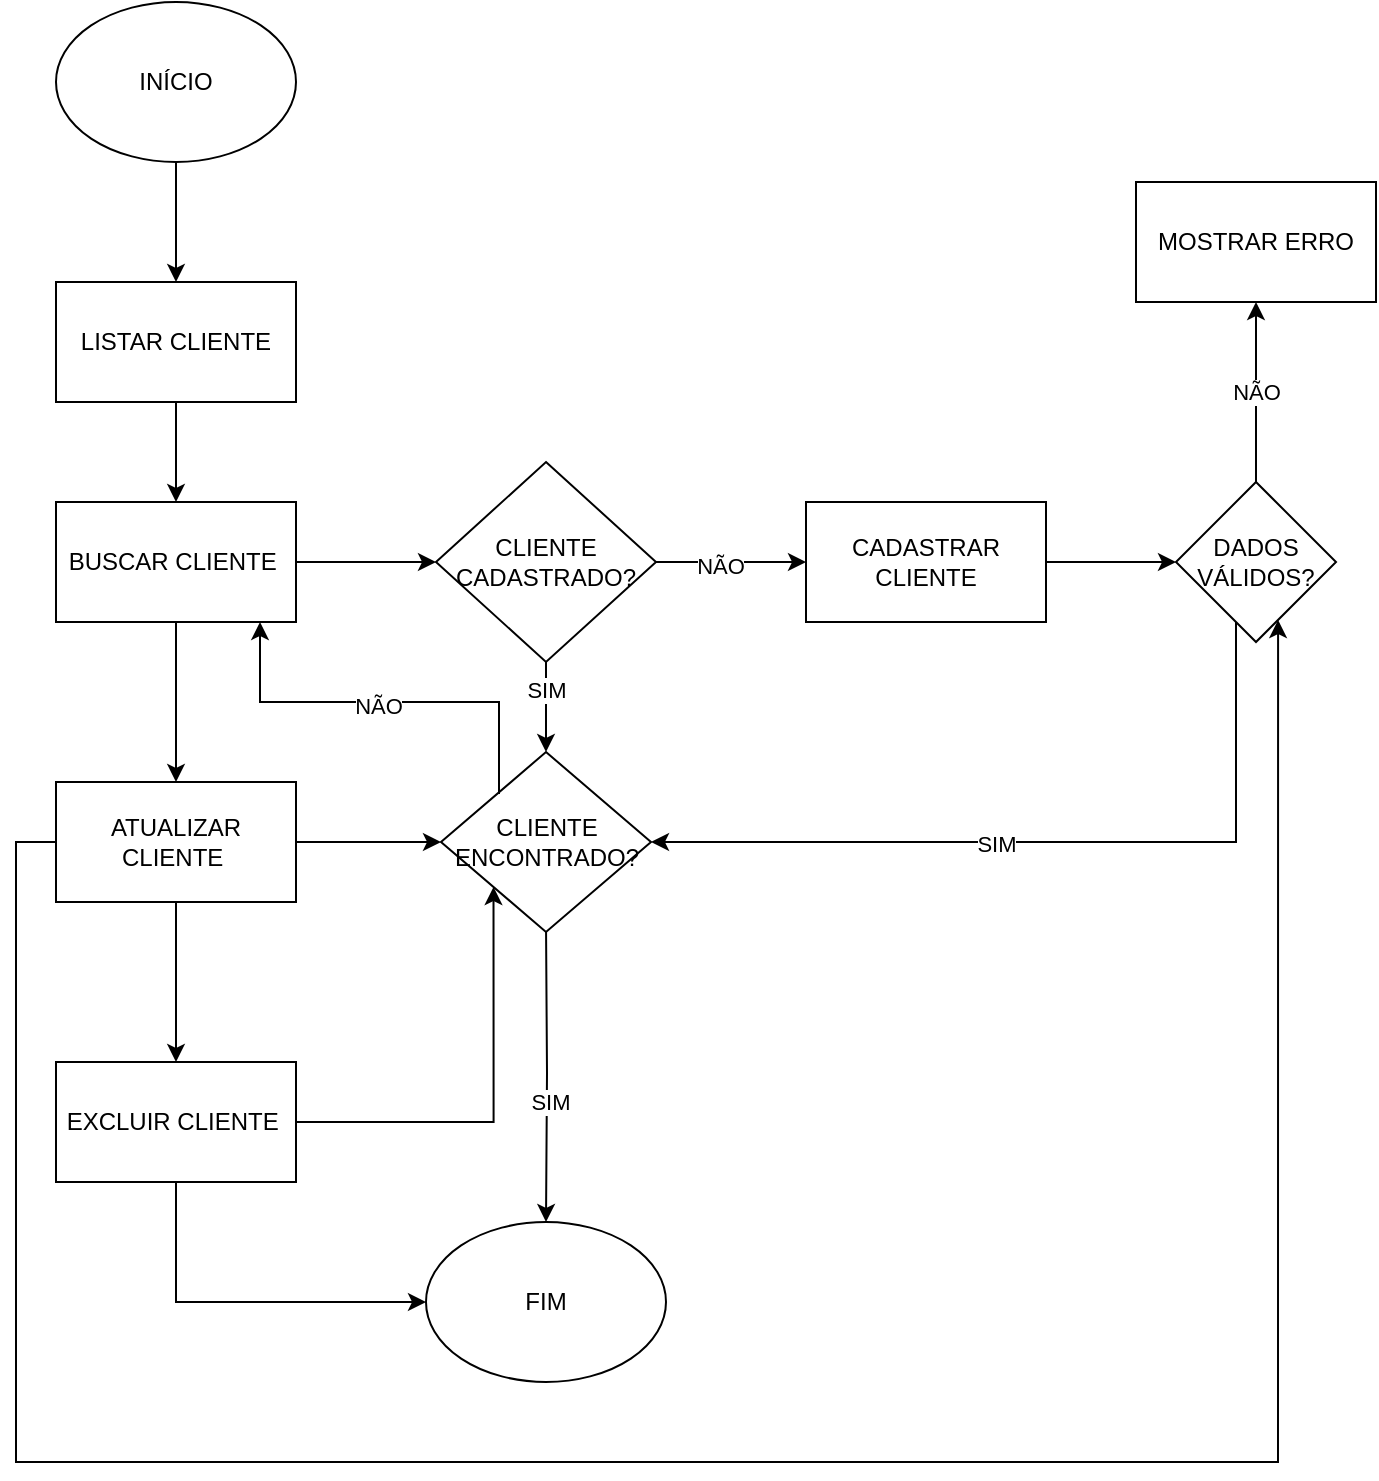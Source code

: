 <mxfile version="24.4.6" type="device">
  <diagram name="Página-1" id="dKwEbfN77uNNyOMGRZaD">
    <mxGraphModel dx="1434" dy="782" grid="1" gridSize="10" guides="1" tooltips="1" connect="1" arrows="1" fold="1" page="1" pageScale="1" pageWidth="827" pageHeight="1169" math="0" shadow="0">
      <root>
        <mxCell id="0" />
        <mxCell id="1" parent="0" />
        <mxCell id="VYiEM14LJb83dmkJ5VDQ-44" value="" style="edgeStyle=orthogonalEdgeStyle;rounded=0;orthogonalLoop=1;jettySize=auto;html=1;" edge="1" parent="1" source="VYiEM14LJb83dmkJ5VDQ-42" target="VYiEM14LJb83dmkJ5VDQ-43">
          <mxGeometry relative="1" as="geometry" />
        </mxCell>
        <mxCell id="VYiEM14LJb83dmkJ5VDQ-42" value="INÍCIO" style="ellipse;whiteSpace=wrap;html=1;" vertex="1" parent="1">
          <mxGeometry x="80" y="40" width="120" height="80" as="geometry" />
        </mxCell>
        <mxCell id="VYiEM14LJb83dmkJ5VDQ-46" value="" style="edgeStyle=orthogonalEdgeStyle;rounded=0;orthogonalLoop=1;jettySize=auto;html=1;" edge="1" parent="1" source="VYiEM14LJb83dmkJ5VDQ-43" target="VYiEM14LJb83dmkJ5VDQ-45">
          <mxGeometry relative="1" as="geometry" />
        </mxCell>
        <mxCell id="VYiEM14LJb83dmkJ5VDQ-43" value="LISTAR CLIENTE" style="rounded=0;whiteSpace=wrap;html=1;" vertex="1" parent="1">
          <mxGeometry x="80" y="180" width="120" height="60" as="geometry" />
        </mxCell>
        <mxCell id="VYiEM14LJb83dmkJ5VDQ-48" value="" style="edgeStyle=orthogonalEdgeStyle;rounded=0;orthogonalLoop=1;jettySize=auto;html=1;" edge="1" parent="1" source="VYiEM14LJb83dmkJ5VDQ-45" target="VYiEM14LJb83dmkJ5VDQ-47">
          <mxGeometry relative="1" as="geometry" />
        </mxCell>
        <mxCell id="VYiEM14LJb83dmkJ5VDQ-63" value="" style="edgeStyle=orthogonalEdgeStyle;rounded=0;orthogonalLoop=1;jettySize=auto;html=1;" edge="1" parent="1" source="VYiEM14LJb83dmkJ5VDQ-45" target="VYiEM14LJb83dmkJ5VDQ-62">
          <mxGeometry relative="1" as="geometry" />
        </mxCell>
        <mxCell id="VYiEM14LJb83dmkJ5VDQ-45" value="BUSCAR CLIENTE&amp;nbsp;" style="rounded=0;whiteSpace=wrap;html=1;" vertex="1" parent="1">
          <mxGeometry x="80" y="290" width="120" height="60" as="geometry" />
        </mxCell>
        <mxCell id="VYiEM14LJb83dmkJ5VDQ-50" value="" style="edgeStyle=orthogonalEdgeStyle;rounded=0;orthogonalLoop=1;jettySize=auto;html=1;" edge="1" parent="1" source="VYiEM14LJb83dmkJ5VDQ-47" target="VYiEM14LJb83dmkJ5VDQ-49">
          <mxGeometry relative="1" as="geometry" />
        </mxCell>
        <mxCell id="VYiEM14LJb83dmkJ5VDQ-51" value="NÃO" style="edgeLabel;html=1;align=center;verticalAlign=middle;resizable=0;points=[];" vertex="1" connectable="0" parent="VYiEM14LJb83dmkJ5VDQ-50">
          <mxGeometry x="-0.147" y="-2" relative="1" as="geometry">
            <mxPoint as="offset" />
          </mxGeometry>
        </mxCell>
        <mxCell id="VYiEM14LJb83dmkJ5VDQ-72" value="" style="edgeStyle=orthogonalEdgeStyle;rounded=0;orthogonalLoop=1;jettySize=auto;html=1;" edge="1" parent="1" source="VYiEM14LJb83dmkJ5VDQ-47" target="VYiEM14LJb83dmkJ5VDQ-70">
          <mxGeometry relative="1" as="geometry" />
        </mxCell>
        <mxCell id="VYiEM14LJb83dmkJ5VDQ-76" value="SIM" style="edgeLabel;html=1;align=center;verticalAlign=middle;resizable=0;points=[];" vertex="1" connectable="0" parent="VYiEM14LJb83dmkJ5VDQ-72">
          <mxGeometry x="-0.367" relative="1" as="geometry">
            <mxPoint as="offset" />
          </mxGeometry>
        </mxCell>
        <mxCell id="VYiEM14LJb83dmkJ5VDQ-47" value="CLIENTE CADASTRADO?" style="rhombus;whiteSpace=wrap;html=1;rounded=0;" vertex="1" parent="1">
          <mxGeometry x="270" y="270" width="110" height="100" as="geometry" />
        </mxCell>
        <mxCell id="VYiEM14LJb83dmkJ5VDQ-55" value="" style="edgeStyle=orthogonalEdgeStyle;rounded=0;orthogonalLoop=1;jettySize=auto;html=1;" edge="1" parent="1" source="VYiEM14LJb83dmkJ5VDQ-49" target="VYiEM14LJb83dmkJ5VDQ-54">
          <mxGeometry relative="1" as="geometry" />
        </mxCell>
        <mxCell id="VYiEM14LJb83dmkJ5VDQ-49" value="CADASTRAR CLIENTE" style="whiteSpace=wrap;html=1;rounded=0;" vertex="1" parent="1">
          <mxGeometry x="455" y="290" width="120" height="60" as="geometry" />
        </mxCell>
        <mxCell id="VYiEM14LJb83dmkJ5VDQ-69" style="edgeStyle=orthogonalEdgeStyle;rounded=0;orthogonalLoop=1;jettySize=auto;html=1;" edge="1" parent="1" target="VYiEM14LJb83dmkJ5VDQ-67">
          <mxGeometry relative="1" as="geometry">
            <mxPoint x="325" y="500" as="sourcePoint" />
          </mxGeometry>
        </mxCell>
        <mxCell id="VYiEM14LJb83dmkJ5VDQ-73" value="SIM" style="edgeLabel;html=1;align=center;verticalAlign=middle;resizable=0;points=[];" vertex="1" connectable="0" parent="VYiEM14LJb83dmkJ5VDQ-69">
          <mxGeometry x="0.203" y="2" relative="1" as="geometry">
            <mxPoint as="offset" />
          </mxGeometry>
        </mxCell>
        <mxCell id="VYiEM14LJb83dmkJ5VDQ-56" style="edgeStyle=orthogonalEdgeStyle;rounded=0;orthogonalLoop=1;jettySize=auto;html=1;entryX=1;entryY=0.5;entryDx=0;entryDy=0;" edge="1" parent="1" source="VYiEM14LJb83dmkJ5VDQ-54" target="VYiEM14LJb83dmkJ5VDQ-70">
          <mxGeometry relative="1" as="geometry">
            <mxPoint x="680" y="370" as="sourcePoint" />
            <mxPoint x="450" y="470" as="targetPoint" />
            <Array as="points">
              <mxPoint x="670" y="460" />
            </Array>
          </mxGeometry>
        </mxCell>
        <mxCell id="VYiEM14LJb83dmkJ5VDQ-74" value="SIM" style="edgeLabel;html=1;align=center;verticalAlign=middle;resizable=0;points=[];" vertex="1" connectable="0" parent="VYiEM14LJb83dmkJ5VDQ-56">
          <mxGeometry x="0.145" y="1" relative="1" as="geometry">
            <mxPoint as="offset" />
          </mxGeometry>
        </mxCell>
        <mxCell id="VYiEM14LJb83dmkJ5VDQ-60" value="NÃO" style="edgeStyle=orthogonalEdgeStyle;rounded=0;orthogonalLoop=1;jettySize=auto;html=1;" edge="1" parent="1" source="VYiEM14LJb83dmkJ5VDQ-54" target="VYiEM14LJb83dmkJ5VDQ-59">
          <mxGeometry relative="1" as="geometry" />
        </mxCell>
        <mxCell id="VYiEM14LJb83dmkJ5VDQ-54" value="DADOS VÁLIDOS?" style="rhombus;whiteSpace=wrap;html=1;rounded=0;" vertex="1" parent="1">
          <mxGeometry x="640" y="280" width="80" height="80" as="geometry" />
        </mxCell>
        <mxCell id="VYiEM14LJb83dmkJ5VDQ-59" value="MOSTRAR ERRO" style="whiteSpace=wrap;html=1;rounded=0;" vertex="1" parent="1">
          <mxGeometry x="620" y="130" width="120" height="60" as="geometry" />
        </mxCell>
        <mxCell id="VYiEM14LJb83dmkJ5VDQ-66" style="edgeStyle=orthogonalEdgeStyle;rounded=0;orthogonalLoop=1;jettySize=auto;html=1;entryX=0.5;entryY=0;entryDx=0;entryDy=0;" edge="1" parent="1" source="VYiEM14LJb83dmkJ5VDQ-62" target="VYiEM14LJb83dmkJ5VDQ-65">
          <mxGeometry relative="1" as="geometry" />
        </mxCell>
        <mxCell id="VYiEM14LJb83dmkJ5VDQ-75" style="edgeStyle=orthogonalEdgeStyle;rounded=0;orthogonalLoop=1;jettySize=auto;html=1;entryX=0.638;entryY=0.863;entryDx=0;entryDy=0;exitX=0;exitY=0.75;exitDx=0;exitDy=0;entryPerimeter=0;" edge="1" parent="1" source="VYiEM14LJb83dmkJ5VDQ-62" target="VYiEM14LJb83dmkJ5VDQ-54">
          <mxGeometry relative="1" as="geometry">
            <mxPoint x="690" y="360" as="targetPoint" />
            <mxPoint x="50" y="750" as="sourcePoint" />
            <Array as="points">
              <mxPoint x="80" y="460" />
              <mxPoint x="60" y="460" />
              <mxPoint x="60" y="770" />
              <mxPoint x="691" y="770" />
            </Array>
          </mxGeometry>
        </mxCell>
        <mxCell id="VYiEM14LJb83dmkJ5VDQ-81" value="" style="edgeStyle=orthogonalEdgeStyle;rounded=0;orthogonalLoop=1;jettySize=auto;html=1;" edge="1" parent="1" source="VYiEM14LJb83dmkJ5VDQ-62" target="VYiEM14LJb83dmkJ5VDQ-70">
          <mxGeometry relative="1" as="geometry" />
        </mxCell>
        <mxCell id="VYiEM14LJb83dmkJ5VDQ-62" value="ATUALIZAR CLIENTE&amp;nbsp;" style="whiteSpace=wrap;html=1;rounded=0;" vertex="1" parent="1">
          <mxGeometry x="80" y="430" width="120" height="60" as="geometry" />
        </mxCell>
        <mxCell id="VYiEM14LJb83dmkJ5VDQ-68" style="edgeStyle=orthogonalEdgeStyle;rounded=0;orthogonalLoop=1;jettySize=auto;html=1;entryX=0;entryY=0.5;entryDx=0;entryDy=0;" edge="1" parent="1" source="VYiEM14LJb83dmkJ5VDQ-65" target="VYiEM14LJb83dmkJ5VDQ-67">
          <mxGeometry relative="1" as="geometry">
            <Array as="points">
              <mxPoint x="140" y="690" />
            </Array>
          </mxGeometry>
        </mxCell>
        <mxCell id="VYiEM14LJb83dmkJ5VDQ-86" style="edgeStyle=orthogonalEdgeStyle;rounded=0;orthogonalLoop=1;jettySize=auto;html=1;entryX=0;entryY=1;entryDx=0;entryDy=0;" edge="1" parent="1" source="VYiEM14LJb83dmkJ5VDQ-65" target="VYiEM14LJb83dmkJ5VDQ-70">
          <mxGeometry relative="1" as="geometry">
            <Array as="points">
              <mxPoint x="299" y="600" />
            </Array>
          </mxGeometry>
        </mxCell>
        <mxCell id="VYiEM14LJb83dmkJ5VDQ-65" value="EXCLUIR CLIENTE&amp;nbsp;" style="rounded=0;whiteSpace=wrap;html=1;" vertex="1" parent="1">
          <mxGeometry x="80" y="570" width="120" height="60" as="geometry" />
        </mxCell>
        <mxCell id="VYiEM14LJb83dmkJ5VDQ-67" value="FIM" style="ellipse;whiteSpace=wrap;html=1;" vertex="1" parent="1">
          <mxGeometry x="265" y="650" width="120" height="80" as="geometry" />
        </mxCell>
        <mxCell id="VYiEM14LJb83dmkJ5VDQ-70" value="CLIENTE ENCONTRADO?" style="rhombus;whiteSpace=wrap;html=1;" vertex="1" parent="1">
          <mxGeometry x="272.5" y="415" width="105" height="90" as="geometry" />
        </mxCell>
        <mxCell id="VYiEM14LJb83dmkJ5VDQ-82" style="edgeStyle=orthogonalEdgeStyle;rounded=0;orthogonalLoop=1;jettySize=auto;html=1;entryX=0.842;entryY=1.05;entryDx=0;entryDy=0;entryPerimeter=0;" edge="1" parent="1">
          <mxGeometry relative="1" as="geometry">
            <mxPoint x="301.5" y="435.98" as="sourcePoint" />
            <mxPoint x="181.04" y="350" as="targetPoint" />
            <Array as="points">
              <mxPoint x="302" y="390" />
              <mxPoint x="182" y="390" />
            </Array>
          </mxGeometry>
        </mxCell>
        <mxCell id="VYiEM14LJb83dmkJ5VDQ-84" value="NÃO" style="edgeLabel;html=1;align=center;verticalAlign=middle;resizable=0;points=[];" vertex="1" connectable="0" parent="VYiEM14LJb83dmkJ5VDQ-82">
          <mxGeometry x="0.036" y="2" relative="1" as="geometry">
            <mxPoint as="offset" />
          </mxGeometry>
        </mxCell>
      </root>
    </mxGraphModel>
  </diagram>
</mxfile>
